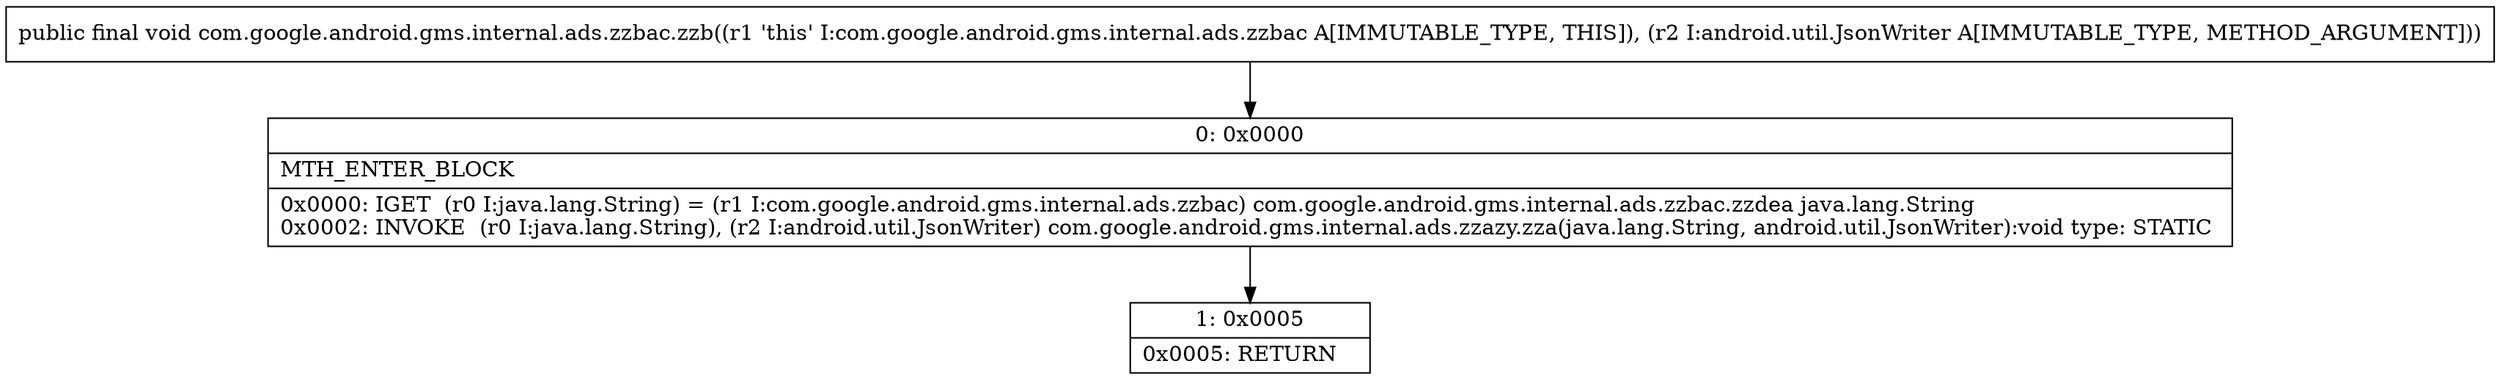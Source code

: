 digraph "CFG forcom.google.android.gms.internal.ads.zzbac.zzb(Landroid\/util\/JsonWriter;)V" {
Node_0 [shape=record,label="{0\:\ 0x0000|MTH_ENTER_BLOCK\l|0x0000: IGET  (r0 I:java.lang.String) = (r1 I:com.google.android.gms.internal.ads.zzbac) com.google.android.gms.internal.ads.zzbac.zzdea java.lang.String \l0x0002: INVOKE  (r0 I:java.lang.String), (r2 I:android.util.JsonWriter) com.google.android.gms.internal.ads.zzazy.zza(java.lang.String, android.util.JsonWriter):void type: STATIC \l}"];
Node_1 [shape=record,label="{1\:\ 0x0005|0x0005: RETURN   \l}"];
MethodNode[shape=record,label="{public final void com.google.android.gms.internal.ads.zzbac.zzb((r1 'this' I:com.google.android.gms.internal.ads.zzbac A[IMMUTABLE_TYPE, THIS]), (r2 I:android.util.JsonWriter A[IMMUTABLE_TYPE, METHOD_ARGUMENT])) }"];
MethodNode -> Node_0;
Node_0 -> Node_1;
}

